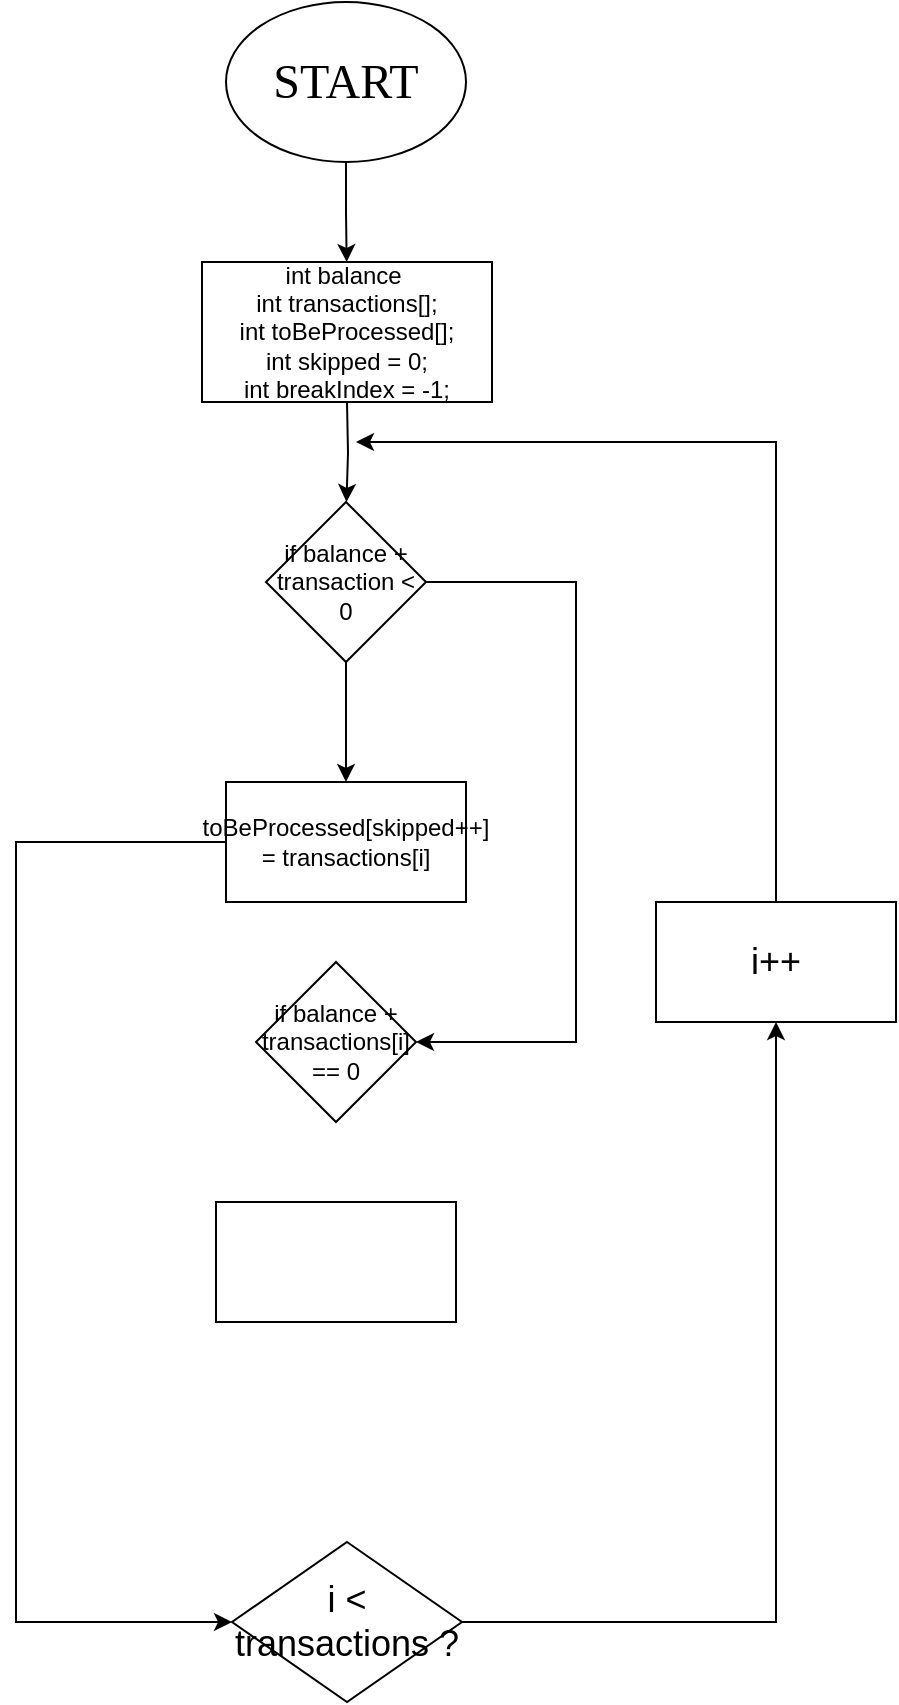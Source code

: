 <mxfile version="24.8.4">
  <diagram name="Page-1" id="X9py8qPNmhiQziaTyPdJ">
    <mxGraphModel dx="595" dy="676" grid="1" gridSize="10" guides="1" tooltips="1" connect="1" arrows="1" fold="1" page="1" pageScale="1" pageWidth="850" pageHeight="1100" math="0" shadow="0">
      <root>
        <mxCell id="0" />
        <mxCell id="1" parent="0" />
        <mxCell id="wq1x-DvyOyqJZuiO0ZfP-2" style="edgeStyle=orthogonalEdgeStyle;rounded=0;orthogonalLoop=1;jettySize=auto;html=1;exitX=0.5;exitY=1;exitDx=0;exitDy=0;" parent="1" source="wq1x-DvyOyqJZuiO0ZfP-1" edge="1">
          <mxGeometry relative="1" as="geometry">
            <mxPoint x="425.333" y="170" as="targetPoint" />
          </mxGeometry>
        </mxCell>
        <mxCell id="wq1x-DvyOyqJZuiO0ZfP-1" value="&lt;font style=&quot;font-size: 24px;&quot; face=&quot;Lucida Console&quot;&gt;START&lt;/font&gt;" style="ellipse;whiteSpace=wrap;html=1;" parent="1" vertex="1">
          <mxGeometry x="365" y="40" width="120" height="80" as="geometry" />
        </mxCell>
        <mxCell id="wq1x-DvyOyqJZuiO0ZfP-8" style="edgeStyle=orthogonalEdgeStyle;rounded=0;orthogonalLoop=1;jettySize=auto;html=1;entryX=0.5;entryY=0;entryDx=0;entryDy=0;" parent="1" edge="1">
          <mxGeometry relative="1" as="geometry">
            <mxPoint x="425.25" y="290" as="targetPoint" />
            <mxPoint x="425.5" y="240" as="sourcePoint" />
          </mxGeometry>
        </mxCell>
        <mxCell id="U0mUFiChf7s_CxI3_zp7-6" style="edgeStyle=orthogonalEdgeStyle;rounded=0;orthogonalLoop=1;jettySize=auto;html=1;entryX=0.5;entryY=1;entryDx=0;entryDy=0;" edge="1" parent="1" source="wq1x-DvyOyqJZuiO0ZfP-11" target="U0mUFiChf7s_CxI3_zp7-7">
          <mxGeometry relative="1" as="geometry">
            <mxPoint x="570" y="330" as="targetPoint" />
          </mxGeometry>
        </mxCell>
        <mxCell id="wq1x-DvyOyqJZuiO0ZfP-11" value="&lt;font style=&quot;font-size: 18px;&quot; face=&quot;Helvetica&quot;&gt;i &amp;lt; transactions ?&lt;/font&gt;" style="rhombus;whiteSpace=wrap;html=1;" parent="1" vertex="1">
          <mxGeometry x="368" y="810" width="115" height="80" as="geometry" />
        </mxCell>
        <mxCell id="U0mUFiChf7s_CxI3_zp7-4" value="int balance&amp;nbsp;&lt;div&gt;int transactions[];&lt;/div&gt;&lt;div&gt;int toBeProcessed[];&lt;/div&gt;&lt;div&gt;int skipped = 0;&lt;/div&gt;&lt;div&gt;int breakIndex = -1;&lt;/div&gt;" style="rounded=0;whiteSpace=wrap;html=1;" vertex="1" parent="1">
          <mxGeometry x="353" y="170" width="145" height="70" as="geometry" />
        </mxCell>
        <mxCell id="U0mUFiChf7s_CxI3_zp7-11" style="edgeStyle=orthogonalEdgeStyle;rounded=0;orthogonalLoop=1;jettySize=auto;html=1;" edge="1" parent="1" source="U0mUFiChf7s_CxI3_zp7-7">
          <mxGeometry relative="1" as="geometry">
            <mxPoint x="430" y="260" as="targetPoint" />
            <Array as="points">
              <mxPoint x="640" y="260" />
            </Array>
          </mxGeometry>
        </mxCell>
        <mxCell id="U0mUFiChf7s_CxI3_zp7-7" value="&lt;font style=&quot;font-size: 18px;&quot;&gt;i++&lt;/font&gt;" style="rounded=0;whiteSpace=wrap;html=1;" vertex="1" parent="1">
          <mxGeometry x="580" y="490" width="120" height="60" as="geometry" />
        </mxCell>
        <mxCell id="U0mUFiChf7s_CxI3_zp7-14" style="edgeStyle=orthogonalEdgeStyle;rounded=0;orthogonalLoop=1;jettySize=auto;html=1;entryX=0.5;entryY=0;entryDx=0;entryDy=0;" edge="1" parent="1" source="U0mUFiChf7s_CxI3_zp7-12" target="U0mUFiChf7s_CxI3_zp7-13">
          <mxGeometry relative="1" as="geometry" />
        </mxCell>
        <mxCell id="U0mUFiChf7s_CxI3_zp7-16" style="edgeStyle=orthogonalEdgeStyle;rounded=0;orthogonalLoop=1;jettySize=auto;html=1;" edge="1" parent="1" source="U0mUFiChf7s_CxI3_zp7-12">
          <mxGeometry relative="1" as="geometry">
            <mxPoint x="460" y="560" as="targetPoint" />
            <Array as="points">
              <mxPoint x="540" y="330" />
              <mxPoint x="540" y="560" />
            </Array>
          </mxGeometry>
        </mxCell>
        <mxCell id="U0mUFiChf7s_CxI3_zp7-12" value="if balance +&lt;div&gt;transaction &amp;lt; 0&lt;/div&gt;" style="rhombus;whiteSpace=wrap;html=1;" vertex="1" parent="1">
          <mxGeometry x="385" y="290" width="80" height="80" as="geometry" />
        </mxCell>
        <mxCell id="U0mUFiChf7s_CxI3_zp7-15" style="edgeStyle=orthogonalEdgeStyle;rounded=0;orthogonalLoop=1;jettySize=auto;html=1;entryX=0;entryY=0.5;entryDx=0;entryDy=0;" edge="1" parent="1" source="U0mUFiChf7s_CxI3_zp7-13" target="wq1x-DvyOyqJZuiO0ZfP-11">
          <mxGeometry relative="1" as="geometry">
            <mxPoint x="260" y="570" as="targetPoint" />
            <Array as="points">
              <mxPoint x="260" y="460" />
              <mxPoint x="260" y="850" />
            </Array>
          </mxGeometry>
        </mxCell>
        <mxCell id="U0mUFiChf7s_CxI3_zp7-13" value="toBeProcessed[skipped++]&lt;div&gt;= transactions[i]&lt;/div&gt;" style="rounded=0;whiteSpace=wrap;html=1;align=center;" vertex="1" parent="1">
          <mxGeometry x="365" y="430" width="120" height="60" as="geometry" />
        </mxCell>
        <mxCell id="U0mUFiChf7s_CxI3_zp7-17" value="if balance +&lt;div&gt;transactions[i] == 0&lt;/div&gt;" style="rhombus;whiteSpace=wrap;html=1;" vertex="1" parent="1">
          <mxGeometry x="380" y="520" width="80" height="80" as="geometry" />
        </mxCell>
        <mxCell id="U0mUFiChf7s_CxI3_zp7-18" value="" style="rounded=0;whiteSpace=wrap;html=1;" vertex="1" parent="1">
          <mxGeometry x="360" y="640" width="120" height="60" as="geometry" />
        </mxCell>
      </root>
    </mxGraphModel>
  </diagram>
</mxfile>
